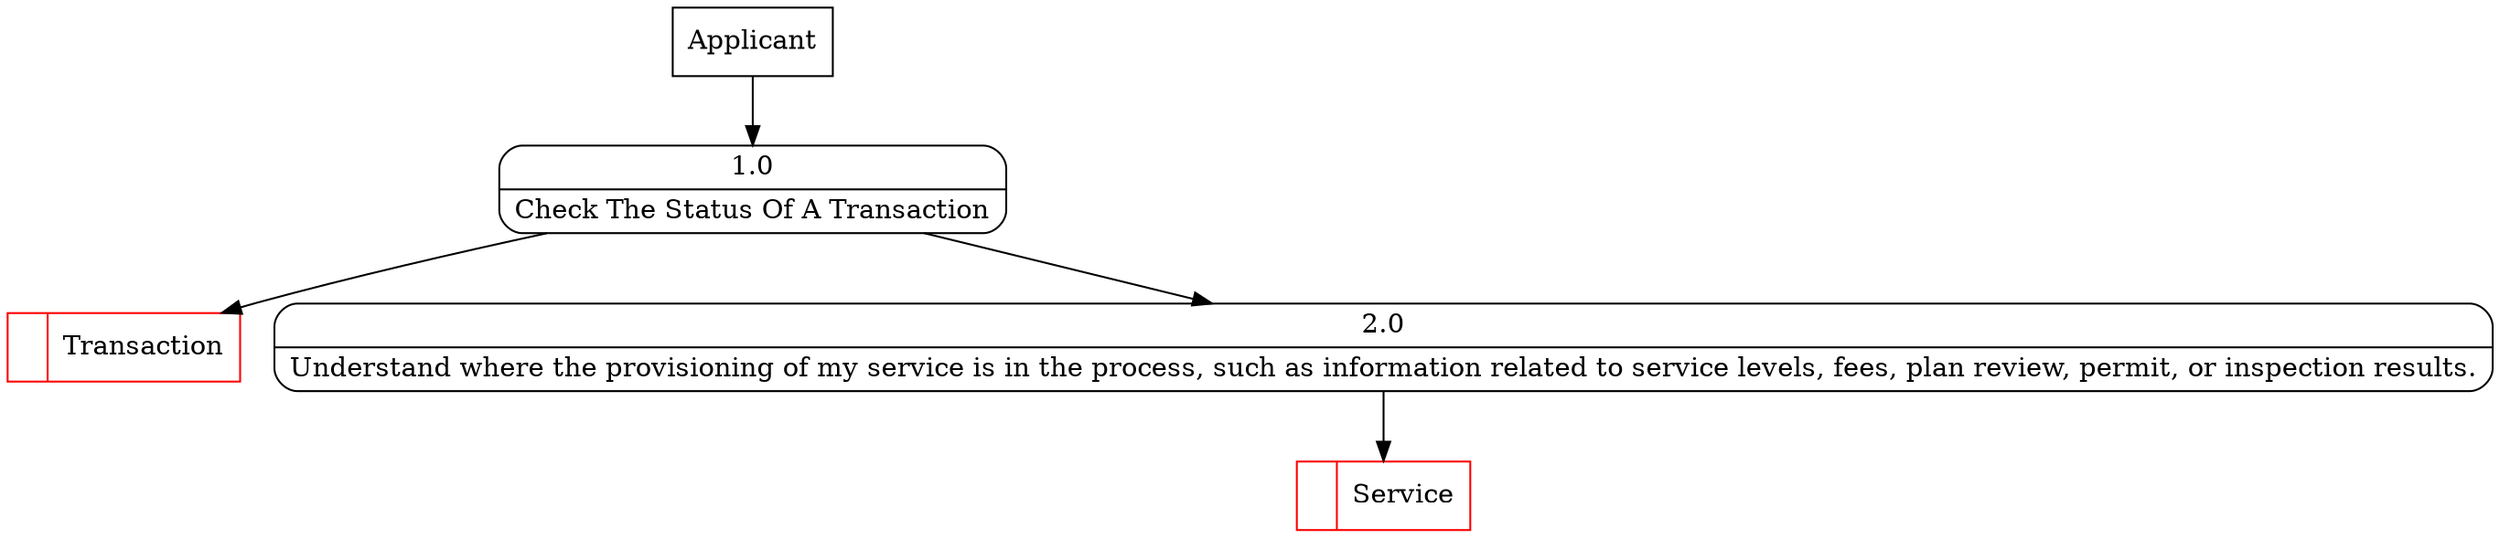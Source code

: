 digraph dfd2{ 
node[shape=record]
200 [label="<f0>  |<f1> Transaction " color=red];
201 [label="Applicant" shape=box];
202 [label="{<f0> 1.0|<f1> Check The Status Of A Transaction }" shape=Mrecord];
2 [label="{<f0> 2.0|<f1> Understand where the provisioning of my service is in the process, such as information related to service levels, fees, plan review, permit, or inspection results. }" shape=Mrecord];
202 -> 2
1001 [label="<f0>  |<f1> Service " color=red];
2 -> 1001
201 -> 202
202 -> 200
}
